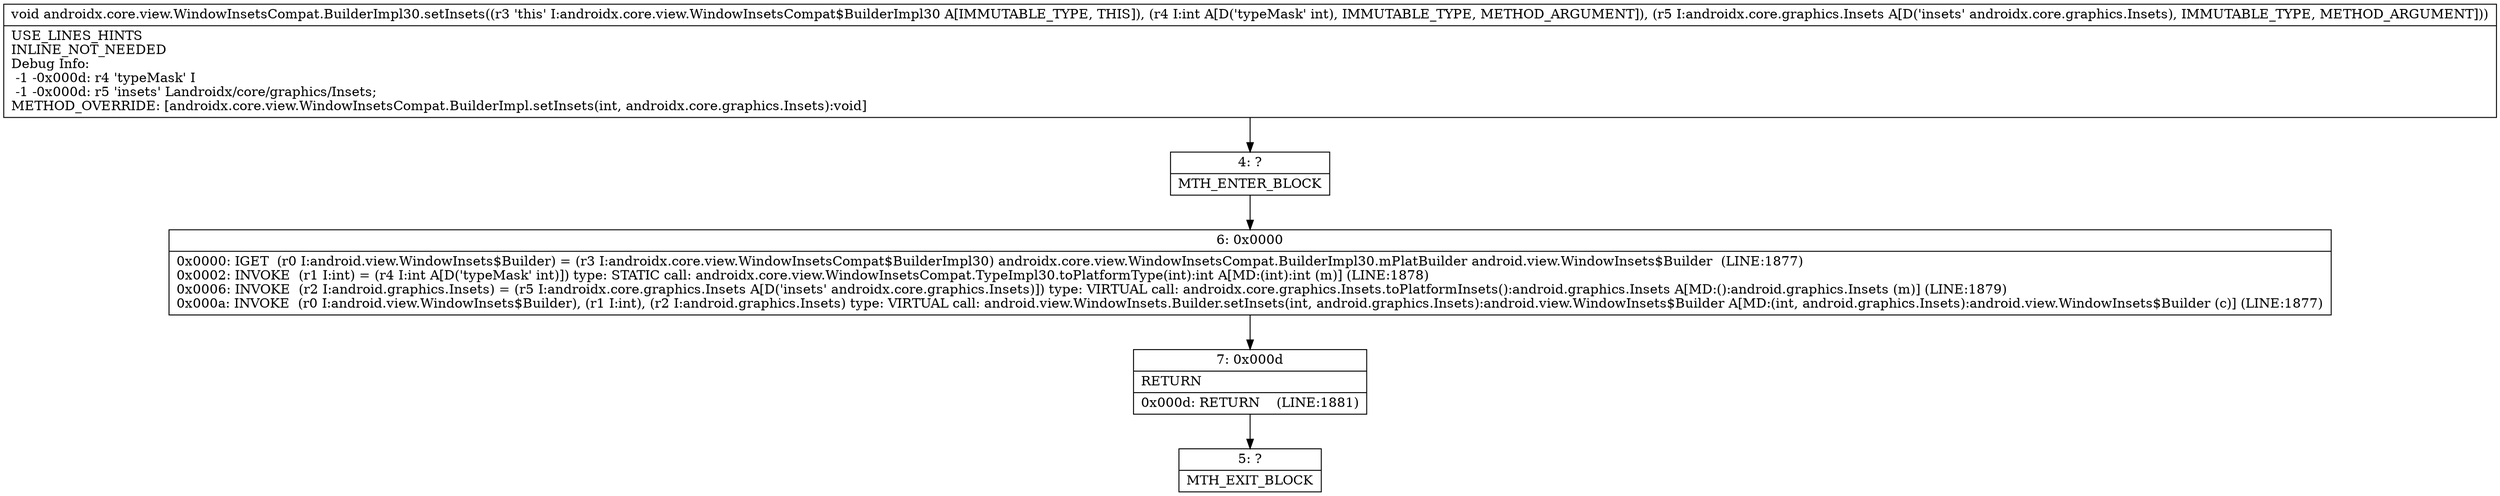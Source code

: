 digraph "CFG forandroidx.core.view.WindowInsetsCompat.BuilderImpl30.setInsets(ILandroidx\/core\/graphics\/Insets;)V" {
Node_4 [shape=record,label="{4\:\ ?|MTH_ENTER_BLOCK\l}"];
Node_6 [shape=record,label="{6\:\ 0x0000|0x0000: IGET  (r0 I:android.view.WindowInsets$Builder) = (r3 I:androidx.core.view.WindowInsetsCompat$BuilderImpl30) androidx.core.view.WindowInsetsCompat.BuilderImpl30.mPlatBuilder android.view.WindowInsets$Builder  (LINE:1877)\l0x0002: INVOKE  (r1 I:int) = (r4 I:int A[D('typeMask' int)]) type: STATIC call: androidx.core.view.WindowInsetsCompat.TypeImpl30.toPlatformType(int):int A[MD:(int):int (m)] (LINE:1878)\l0x0006: INVOKE  (r2 I:android.graphics.Insets) = (r5 I:androidx.core.graphics.Insets A[D('insets' androidx.core.graphics.Insets)]) type: VIRTUAL call: androidx.core.graphics.Insets.toPlatformInsets():android.graphics.Insets A[MD:():android.graphics.Insets (m)] (LINE:1879)\l0x000a: INVOKE  (r0 I:android.view.WindowInsets$Builder), (r1 I:int), (r2 I:android.graphics.Insets) type: VIRTUAL call: android.view.WindowInsets.Builder.setInsets(int, android.graphics.Insets):android.view.WindowInsets$Builder A[MD:(int, android.graphics.Insets):android.view.WindowInsets$Builder (c)] (LINE:1877)\l}"];
Node_7 [shape=record,label="{7\:\ 0x000d|RETURN\l|0x000d: RETURN    (LINE:1881)\l}"];
Node_5 [shape=record,label="{5\:\ ?|MTH_EXIT_BLOCK\l}"];
MethodNode[shape=record,label="{void androidx.core.view.WindowInsetsCompat.BuilderImpl30.setInsets((r3 'this' I:androidx.core.view.WindowInsetsCompat$BuilderImpl30 A[IMMUTABLE_TYPE, THIS]), (r4 I:int A[D('typeMask' int), IMMUTABLE_TYPE, METHOD_ARGUMENT]), (r5 I:androidx.core.graphics.Insets A[D('insets' androidx.core.graphics.Insets), IMMUTABLE_TYPE, METHOD_ARGUMENT]))  | USE_LINES_HINTS\lINLINE_NOT_NEEDED\lDebug Info:\l  \-1 \-0x000d: r4 'typeMask' I\l  \-1 \-0x000d: r5 'insets' Landroidx\/core\/graphics\/Insets;\lMETHOD_OVERRIDE: [androidx.core.view.WindowInsetsCompat.BuilderImpl.setInsets(int, androidx.core.graphics.Insets):void]\l}"];
MethodNode -> Node_4;Node_4 -> Node_6;
Node_6 -> Node_7;
Node_7 -> Node_5;
}


